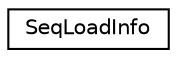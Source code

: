 digraph G
{
  edge [fontname="Helvetica",fontsize="10",labelfontname="Helvetica",labelfontsize="10"];
  node [fontname="Helvetica",fontsize="10",shape=record];
  rankdir=LR;
  Node1 [label="SeqLoadInfo",height=0.2,width=0.4,color="black", fillcolor="white", style="filled",URL="$d3/d1d/structSeqLoadInfo.html"];
}
